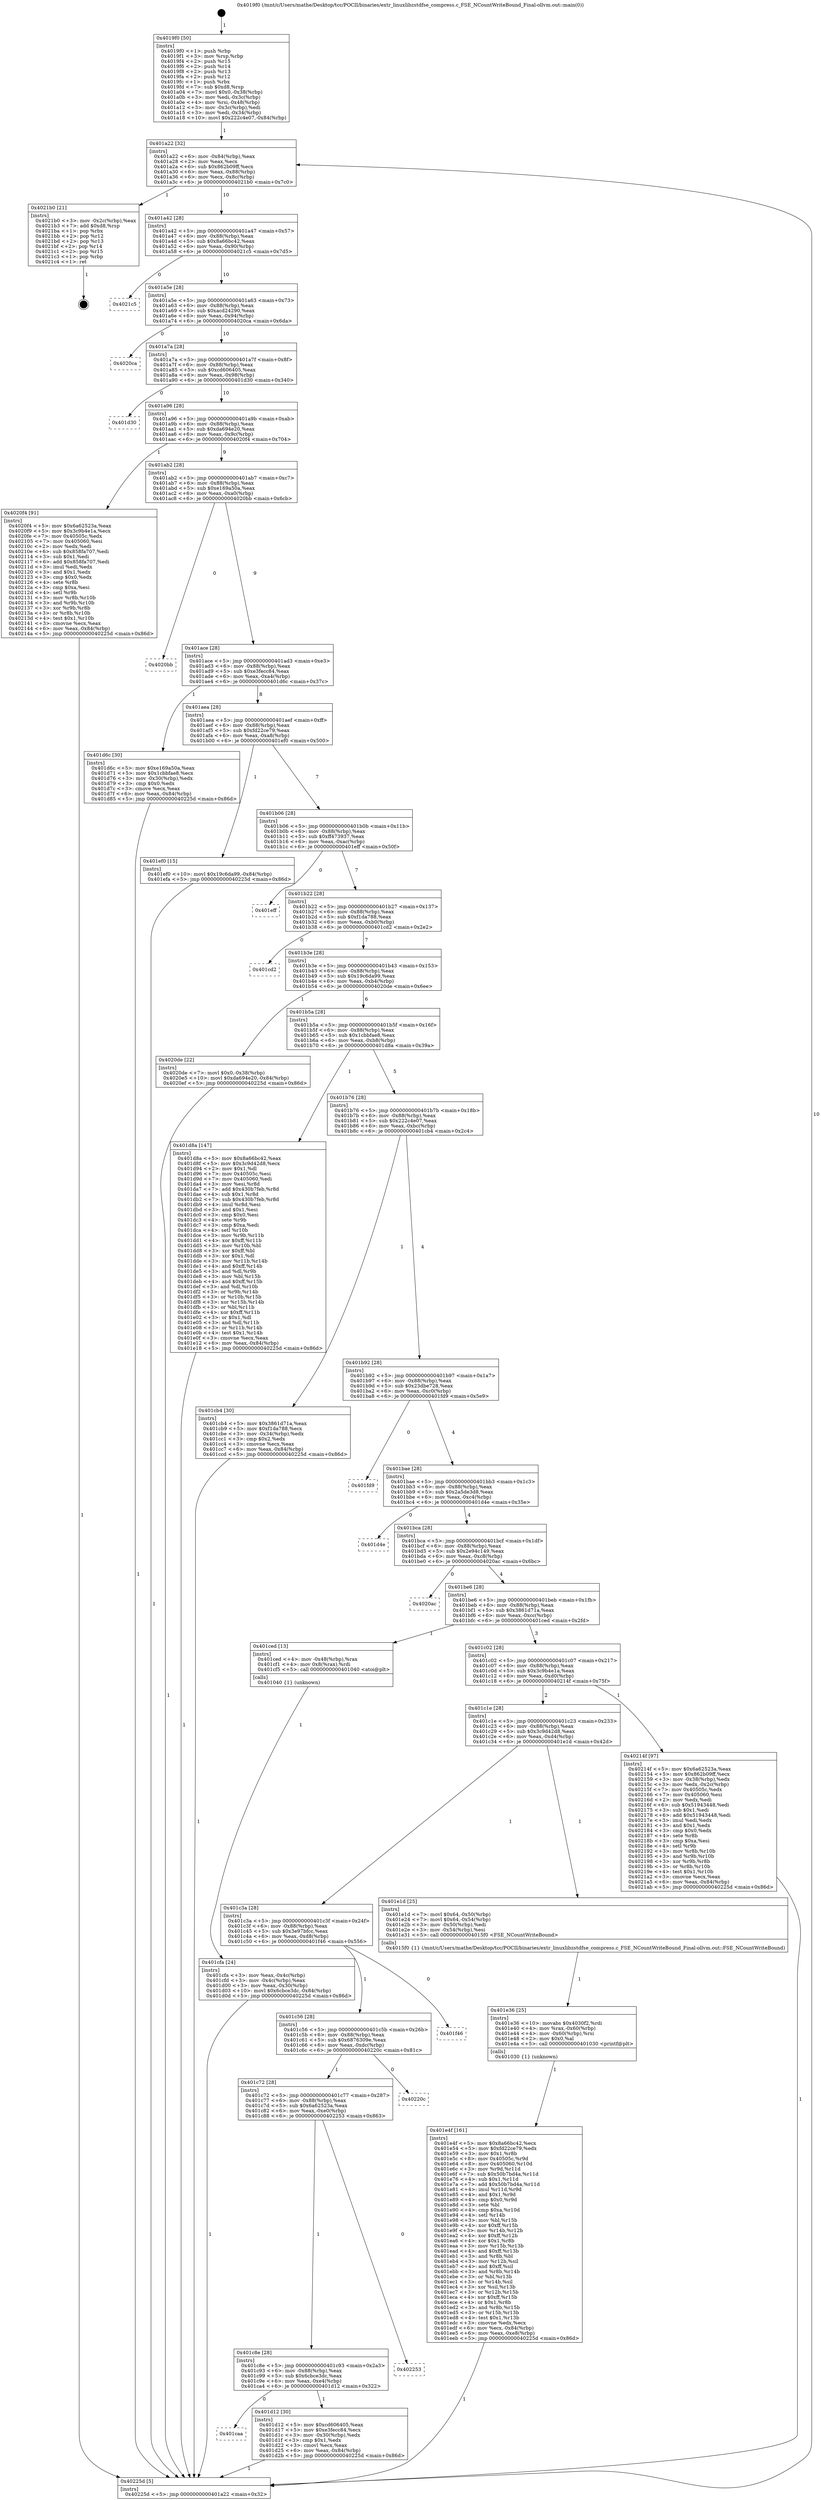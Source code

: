 digraph "0x4019f0" {
  label = "0x4019f0 (/mnt/c/Users/mathe/Desktop/tcc/POCII/binaries/extr_linuxlibzstdfse_compress.c_FSE_NCountWriteBound_Final-ollvm.out::main(0))"
  labelloc = "t"
  node[shape=record]

  Entry [label="",width=0.3,height=0.3,shape=circle,fillcolor=black,style=filled]
  "0x401a22" [label="{
     0x401a22 [32]\l
     | [instrs]\l
     &nbsp;&nbsp;0x401a22 \<+6\>: mov -0x84(%rbp),%eax\l
     &nbsp;&nbsp;0x401a28 \<+2\>: mov %eax,%ecx\l
     &nbsp;&nbsp;0x401a2a \<+6\>: sub $0x862b09ff,%ecx\l
     &nbsp;&nbsp;0x401a30 \<+6\>: mov %eax,-0x88(%rbp)\l
     &nbsp;&nbsp;0x401a36 \<+6\>: mov %ecx,-0x8c(%rbp)\l
     &nbsp;&nbsp;0x401a3c \<+6\>: je 00000000004021b0 \<main+0x7c0\>\l
  }"]
  "0x4021b0" [label="{
     0x4021b0 [21]\l
     | [instrs]\l
     &nbsp;&nbsp;0x4021b0 \<+3\>: mov -0x2c(%rbp),%eax\l
     &nbsp;&nbsp;0x4021b3 \<+7\>: add $0xd8,%rsp\l
     &nbsp;&nbsp;0x4021ba \<+1\>: pop %rbx\l
     &nbsp;&nbsp;0x4021bb \<+2\>: pop %r12\l
     &nbsp;&nbsp;0x4021bd \<+2\>: pop %r13\l
     &nbsp;&nbsp;0x4021bf \<+2\>: pop %r14\l
     &nbsp;&nbsp;0x4021c1 \<+2\>: pop %r15\l
     &nbsp;&nbsp;0x4021c3 \<+1\>: pop %rbp\l
     &nbsp;&nbsp;0x4021c4 \<+1\>: ret\l
  }"]
  "0x401a42" [label="{
     0x401a42 [28]\l
     | [instrs]\l
     &nbsp;&nbsp;0x401a42 \<+5\>: jmp 0000000000401a47 \<main+0x57\>\l
     &nbsp;&nbsp;0x401a47 \<+6\>: mov -0x88(%rbp),%eax\l
     &nbsp;&nbsp;0x401a4d \<+5\>: sub $0x8a66bc42,%eax\l
     &nbsp;&nbsp;0x401a52 \<+6\>: mov %eax,-0x90(%rbp)\l
     &nbsp;&nbsp;0x401a58 \<+6\>: je 00000000004021c5 \<main+0x7d5\>\l
  }"]
  Exit [label="",width=0.3,height=0.3,shape=circle,fillcolor=black,style=filled,peripheries=2]
  "0x4021c5" [label="{
     0x4021c5\l
  }", style=dashed]
  "0x401a5e" [label="{
     0x401a5e [28]\l
     | [instrs]\l
     &nbsp;&nbsp;0x401a5e \<+5\>: jmp 0000000000401a63 \<main+0x73\>\l
     &nbsp;&nbsp;0x401a63 \<+6\>: mov -0x88(%rbp),%eax\l
     &nbsp;&nbsp;0x401a69 \<+5\>: sub $0xacd24290,%eax\l
     &nbsp;&nbsp;0x401a6e \<+6\>: mov %eax,-0x94(%rbp)\l
     &nbsp;&nbsp;0x401a74 \<+6\>: je 00000000004020ca \<main+0x6da\>\l
  }"]
  "0x401e4f" [label="{
     0x401e4f [161]\l
     | [instrs]\l
     &nbsp;&nbsp;0x401e4f \<+5\>: mov $0x8a66bc42,%ecx\l
     &nbsp;&nbsp;0x401e54 \<+5\>: mov $0xfd22ce79,%edx\l
     &nbsp;&nbsp;0x401e59 \<+3\>: mov $0x1,%r8b\l
     &nbsp;&nbsp;0x401e5c \<+8\>: mov 0x40505c,%r9d\l
     &nbsp;&nbsp;0x401e64 \<+8\>: mov 0x405060,%r10d\l
     &nbsp;&nbsp;0x401e6c \<+3\>: mov %r9d,%r11d\l
     &nbsp;&nbsp;0x401e6f \<+7\>: sub $0x50b7bd4a,%r11d\l
     &nbsp;&nbsp;0x401e76 \<+4\>: sub $0x1,%r11d\l
     &nbsp;&nbsp;0x401e7a \<+7\>: add $0x50b7bd4a,%r11d\l
     &nbsp;&nbsp;0x401e81 \<+4\>: imul %r11d,%r9d\l
     &nbsp;&nbsp;0x401e85 \<+4\>: and $0x1,%r9d\l
     &nbsp;&nbsp;0x401e89 \<+4\>: cmp $0x0,%r9d\l
     &nbsp;&nbsp;0x401e8d \<+3\>: sete %bl\l
     &nbsp;&nbsp;0x401e90 \<+4\>: cmp $0xa,%r10d\l
     &nbsp;&nbsp;0x401e94 \<+4\>: setl %r14b\l
     &nbsp;&nbsp;0x401e98 \<+3\>: mov %bl,%r15b\l
     &nbsp;&nbsp;0x401e9b \<+4\>: xor $0xff,%r15b\l
     &nbsp;&nbsp;0x401e9f \<+3\>: mov %r14b,%r12b\l
     &nbsp;&nbsp;0x401ea2 \<+4\>: xor $0xff,%r12b\l
     &nbsp;&nbsp;0x401ea6 \<+4\>: xor $0x1,%r8b\l
     &nbsp;&nbsp;0x401eaa \<+3\>: mov %r15b,%r13b\l
     &nbsp;&nbsp;0x401ead \<+4\>: and $0xff,%r13b\l
     &nbsp;&nbsp;0x401eb1 \<+3\>: and %r8b,%bl\l
     &nbsp;&nbsp;0x401eb4 \<+3\>: mov %r12b,%sil\l
     &nbsp;&nbsp;0x401eb7 \<+4\>: and $0xff,%sil\l
     &nbsp;&nbsp;0x401ebb \<+3\>: and %r8b,%r14b\l
     &nbsp;&nbsp;0x401ebe \<+3\>: or %bl,%r13b\l
     &nbsp;&nbsp;0x401ec1 \<+3\>: or %r14b,%sil\l
     &nbsp;&nbsp;0x401ec4 \<+3\>: xor %sil,%r13b\l
     &nbsp;&nbsp;0x401ec7 \<+3\>: or %r12b,%r15b\l
     &nbsp;&nbsp;0x401eca \<+4\>: xor $0xff,%r15b\l
     &nbsp;&nbsp;0x401ece \<+4\>: or $0x1,%r8b\l
     &nbsp;&nbsp;0x401ed2 \<+3\>: and %r8b,%r15b\l
     &nbsp;&nbsp;0x401ed5 \<+3\>: or %r15b,%r13b\l
     &nbsp;&nbsp;0x401ed8 \<+4\>: test $0x1,%r13b\l
     &nbsp;&nbsp;0x401edc \<+3\>: cmovne %edx,%ecx\l
     &nbsp;&nbsp;0x401edf \<+6\>: mov %ecx,-0x84(%rbp)\l
     &nbsp;&nbsp;0x401ee5 \<+6\>: mov %eax,-0xe8(%rbp)\l
     &nbsp;&nbsp;0x401eeb \<+5\>: jmp 000000000040225d \<main+0x86d\>\l
  }"]
  "0x4020ca" [label="{
     0x4020ca\l
  }", style=dashed]
  "0x401a7a" [label="{
     0x401a7a [28]\l
     | [instrs]\l
     &nbsp;&nbsp;0x401a7a \<+5\>: jmp 0000000000401a7f \<main+0x8f\>\l
     &nbsp;&nbsp;0x401a7f \<+6\>: mov -0x88(%rbp),%eax\l
     &nbsp;&nbsp;0x401a85 \<+5\>: sub $0xcd606405,%eax\l
     &nbsp;&nbsp;0x401a8a \<+6\>: mov %eax,-0x98(%rbp)\l
     &nbsp;&nbsp;0x401a90 \<+6\>: je 0000000000401d30 \<main+0x340\>\l
  }"]
  "0x401e36" [label="{
     0x401e36 [25]\l
     | [instrs]\l
     &nbsp;&nbsp;0x401e36 \<+10\>: movabs $0x4030f2,%rdi\l
     &nbsp;&nbsp;0x401e40 \<+4\>: mov %rax,-0x60(%rbp)\l
     &nbsp;&nbsp;0x401e44 \<+4\>: mov -0x60(%rbp),%rsi\l
     &nbsp;&nbsp;0x401e48 \<+2\>: mov $0x0,%al\l
     &nbsp;&nbsp;0x401e4a \<+5\>: call 0000000000401030 \<printf@plt\>\l
     | [calls]\l
     &nbsp;&nbsp;0x401030 \{1\} (unknown)\l
  }"]
  "0x401d30" [label="{
     0x401d30\l
  }", style=dashed]
  "0x401a96" [label="{
     0x401a96 [28]\l
     | [instrs]\l
     &nbsp;&nbsp;0x401a96 \<+5\>: jmp 0000000000401a9b \<main+0xab\>\l
     &nbsp;&nbsp;0x401a9b \<+6\>: mov -0x88(%rbp),%eax\l
     &nbsp;&nbsp;0x401aa1 \<+5\>: sub $0xda694e20,%eax\l
     &nbsp;&nbsp;0x401aa6 \<+6\>: mov %eax,-0x9c(%rbp)\l
     &nbsp;&nbsp;0x401aac \<+6\>: je 00000000004020f4 \<main+0x704\>\l
  }"]
  "0x401caa" [label="{
     0x401caa\l
  }", style=dashed]
  "0x4020f4" [label="{
     0x4020f4 [91]\l
     | [instrs]\l
     &nbsp;&nbsp;0x4020f4 \<+5\>: mov $0x6a62523a,%eax\l
     &nbsp;&nbsp;0x4020f9 \<+5\>: mov $0x3c9b4e1a,%ecx\l
     &nbsp;&nbsp;0x4020fe \<+7\>: mov 0x40505c,%edx\l
     &nbsp;&nbsp;0x402105 \<+7\>: mov 0x405060,%esi\l
     &nbsp;&nbsp;0x40210c \<+2\>: mov %edx,%edi\l
     &nbsp;&nbsp;0x40210e \<+6\>: sub $0x858fa707,%edi\l
     &nbsp;&nbsp;0x402114 \<+3\>: sub $0x1,%edi\l
     &nbsp;&nbsp;0x402117 \<+6\>: add $0x858fa707,%edi\l
     &nbsp;&nbsp;0x40211d \<+3\>: imul %edi,%edx\l
     &nbsp;&nbsp;0x402120 \<+3\>: and $0x1,%edx\l
     &nbsp;&nbsp;0x402123 \<+3\>: cmp $0x0,%edx\l
     &nbsp;&nbsp;0x402126 \<+4\>: sete %r8b\l
     &nbsp;&nbsp;0x40212a \<+3\>: cmp $0xa,%esi\l
     &nbsp;&nbsp;0x40212d \<+4\>: setl %r9b\l
     &nbsp;&nbsp;0x402131 \<+3\>: mov %r8b,%r10b\l
     &nbsp;&nbsp;0x402134 \<+3\>: and %r9b,%r10b\l
     &nbsp;&nbsp;0x402137 \<+3\>: xor %r9b,%r8b\l
     &nbsp;&nbsp;0x40213a \<+3\>: or %r8b,%r10b\l
     &nbsp;&nbsp;0x40213d \<+4\>: test $0x1,%r10b\l
     &nbsp;&nbsp;0x402141 \<+3\>: cmovne %ecx,%eax\l
     &nbsp;&nbsp;0x402144 \<+6\>: mov %eax,-0x84(%rbp)\l
     &nbsp;&nbsp;0x40214a \<+5\>: jmp 000000000040225d \<main+0x86d\>\l
  }"]
  "0x401ab2" [label="{
     0x401ab2 [28]\l
     | [instrs]\l
     &nbsp;&nbsp;0x401ab2 \<+5\>: jmp 0000000000401ab7 \<main+0xc7\>\l
     &nbsp;&nbsp;0x401ab7 \<+6\>: mov -0x88(%rbp),%eax\l
     &nbsp;&nbsp;0x401abd \<+5\>: sub $0xe169a50a,%eax\l
     &nbsp;&nbsp;0x401ac2 \<+6\>: mov %eax,-0xa0(%rbp)\l
     &nbsp;&nbsp;0x401ac8 \<+6\>: je 00000000004020bb \<main+0x6cb\>\l
  }"]
  "0x401d12" [label="{
     0x401d12 [30]\l
     | [instrs]\l
     &nbsp;&nbsp;0x401d12 \<+5\>: mov $0xcd606405,%eax\l
     &nbsp;&nbsp;0x401d17 \<+5\>: mov $0xe3fecc84,%ecx\l
     &nbsp;&nbsp;0x401d1c \<+3\>: mov -0x30(%rbp),%edx\l
     &nbsp;&nbsp;0x401d1f \<+3\>: cmp $0x1,%edx\l
     &nbsp;&nbsp;0x401d22 \<+3\>: cmovl %ecx,%eax\l
     &nbsp;&nbsp;0x401d25 \<+6\>: mov %eax,-0x84(%rbp)\l
     &nbsp;&nbsp;0x401d2b \<+5\>: jmp 000000000040225d \<main+0x86d\>\l
  }"]
  "0x4020bb" [label="{
     0x4020bb\l
  }", style=dashed]
  "0x401ace" [label="{
     0x401ace [28]\l
     | [instrs]\l
     &nbsp;&nbsp;0x401ace \<+5\>: jmp 0000000000401ad3 \<main+0xe3\>\l
     &nbsp;&nbsp;0x401ad3 \<+6\>: mov -0x88(%rbp),%eax\l
     &nbsp;&nbsp;0x401ad9 \<+5\>: sub $0xe3fecc84,%eax\l
     &nbsp;&nbsp;0x401ade \<+6\>: mov %eax,-0xa4(%rbp)\l
     &nbsp;&nbsp;0x401ae4 \<+6\>: je 0000000000401d6c \<main+0x37c\>\l
  }"]
  "0x401c8e" [label="{
     0x401c8e [28]\l
     | [instrs]\l
     &nbsp;&nbsp;0x401c8e \<+5\>: jmp 0000000000401c93 \<main+0x2a3\>\l
     &nbsp;&nbsp;0x401c93 \<+6\>: mov -0x88(%rbp),%eax\l
     &nbsp;&nbsp;0x401c99 \<+5\>: sub $0x6cbce3dc,%eax\l
     &nbsp;&nbsp;0x401c9e \<+6\>: mov %eax,-0xe4(%rbp)\l
     &nbsp;&nbsp;0x401ca4 \<+6\>: je 0000000000401d12 \<main+0x322\>\l
  }"]
  "0x401d6c" [label="{
     0x401d6c [30]\l
     | [instrs]\l
     &nbsp;&nbsp;0x401d6c \<+5\>: mov $0xe169a50a,%eax\l
     &nbsp;&nbsp;0x401d71 \<+5\>: mov $0x1cbbfae8,%ecx\l
     &nbsp;&nbsp;0x401d76 \<+3\>: mov -0x30(%rbp),%edx\l
     &nbsp;&nbsp;0x401d79 \<+3\>: cmp $0x0,%edx\l
     &nbsp;&nbsp;0x401d7c \<+3\>: cmove %ecx,%eax\l
     &nbsp;&nbsp;0x401d7f \<+6\>: mov %eax,-0x84(%rbp)\l
     &nbsp;&nbsp;0x401d85 \<+5\>: jmp 000000000040225d \<main+0x86d\>\l
  }"]
  "0x401aea" [label="{
     0x401aea [28]\l
     | [instrs]\l
     &nbsp;&nbsp;0x401aea \<+5\>: jmp 0000000000401aef \<main+0xff\>\l
     &nbsp;&nbsp;0x401aef \<+6\>: mov -0x88(%rbp),%eax\l
     &nbsp;&nbsp;0x401af5 \<+5\>: sub $0xfd22ce79,%eax\l
     &nbsp;&nbsp;0x401afa \<+6\>: mov %eax,-0xa8(%rbp)\l
     &nbsp;&nbsp;0x401b00 \<+6\>: je 0000000000401ef0 \<main+0x500\>\l
  }"]
  "0x402253" [label="{
     0x402253\l
  }", style=dashed]
  "0x401ef0" [label="{
     0x401ef0 [15]\l
     | [instrs]\l
     &nbsp;&nbsp;0x401ef0 \<+10\>: movl $0x19c6da99,-0x84(%rbp)\l
     &nbsp;&nbsp;0x401efa \<+5\>: jmp 000000000040225d \<main+0x86d\>\l
  }"]
  "0x401b06" [label="{
     0x401b06 [28]\l
     | [instrs]\l
     &nbsp;&nbsp;0x401b06 \<+5\>: jmp 0000000000401b0b \<main+0x11b\>\l
     &nbsp;&nbsp;0x401b0b \<+6\>: mov -0x88(%rbp),%eax\l
     &nbsp;&nbsp;0x401b11 \<+5\>: sub $0xff473937,%eax\l
     &nbsp;&nbsp;0x401b16 \<+6\>: mov %eax,-0xac(%rbp)\l
     &nbsp;&nbsp;0x401b1c \<+6\>: je 0000000000401eff \<main+0x50f\>\l
  }"]
  "0x401c72" [label="{
     0x401c72 [28]\l
     | [instrs]\l
     &nbsp;&nbsp;0x401c72 \<+5\>: jmp 0000000000401c77 \<main+0x287\>\l
     &nbsp;&nbsp;0x401c77 \<+6\>: mov -0x88(%rbp),%eax\l
     &nbsp;&nbsp;0x401c7d \<+5\>: sub $0x6a62523a,%eax\l
     &nbsp;&nbsp;0x401c82 \<+6\>: mov %eax,-0xe0(%rbp)\l
     &nbsp;&nbsp;0x401c88 \<+6\>: je 0000000000402253 \<main+0x863\>\l
  }"]
  "0x401eff" [label="{
     0x401eff\l
  }", style=dashed]
  "0x401b22" [label="{
     0x401b22 [28]\l
     | [instrs]\l
     &nbsp;&nbsp;0x401b22 \<+5\>: jmp 0000000000401b27 \<main+0x137\>\l
     &nbsp;&nbsp;0x401b27 \<+6\>: mov -0x88(%rbp),%eax\l
     &nbsp;&nbsp;0x401b2d \<+5\>: sub $0xf1da788,%eax\l
     &nbsp;&nbsp;0x401b32 \<+6\>: mov %eax,-0xb0(%rbp)\l
     &nbsp;&nbsp;0x401b38 \<+6\>: je 0000000000401cd2 \<main+0x2e2\>\l
  }"]
  "0x40220c" [label="{
     0x40220c\l
  }", style=dashed]
  "0x401cd2" [label="{
     0x401cd2\l
  }", style=dashed]
  "0x401b3e" [label="{
     0x401b3e [28]\l
     | [instrs]\l
     &nbsp;&nbsp;0x401b3e \<+5\>: jmp 0000000000401b43 \<main+0x153\>\l
     &nbsp;&nbsp;0x401b43 \<+6\>: mov -0x88(%rbp),%eax\l
     &nbsp;&nbsp;0x401b49 \<+5\>: sub $0x19c6da99,%eax\l
     &nbsp;&nbsp;0x401b4e \<+6\>: mov %eax,-0xb4(%rbp)\l
     &nbsp;&nbsp;0x401b54 \<+6\>: je 00000000004020de \<main+0x6ee\>\l
  }"]
  "0x401c56" [label="{
     0x401c56 [28]\l
     | [instrs]\l
     &nbsp;&nbsp;0x401c56 \<+5\>: jmp 0000000000401c5b \<main+0x26b\>\l
     &nbsp;&nbsp;0x401c5b \<+6\>: mov -0x88(%rbp),%eax\l
     &nbsp;&nbsp;0x401c61 \<+5\>: sub $0x6876309e,%eax\l
     &nbsp;&nbsp;0x401c66 \<+6\>: mov %eax,-0xdc(%rbp)\l
     &nbsp;&nbsp;0x401c6c \<+6\>: je 000000000040220c \<main+0x81c\>\l
  }"]
  "0x4020de" [label="{
     0x4020de [22]\l
     | [instrs]\l
     &nbsp;&nbsp;0x4020de \<+7\>: movl $0x0,-0x38(%rbp)\l
     &nbsp;&nbsp;0x4020e5 \<+10\>: movl $0xda694e20,-0x84(%rbp)\l
     &nbsp;&nbsp;0x4020ef \<+5\>: jmp 000000000040225d \<main+0x86d\>\l
  }"]
  "0x401b5a" [label="{
     0x401b5a [28]\l
     | [instrs]\l
     &nbsp;&nbsp;0x401b5a \<+5\>: jmp 0000000000401b5f \<main+0x16f\>\l
     &nbsp;&nbsp;0x401b5f \<+6\>: mov -0x88(%rbp),%eax\l
     &nbsp;&nbsp;0x401b65 \<+5\>: sub $0x1cbbfae8,%eax\l
     &nbsp;&nbsp;0x401b6a \<+6\>: mov %eax,-0xb8(%rbp)\l
     &nbsp;&nbsp;0x401b70 \<+6\>: je 0000000000401d8a \<main+0x39a\>\l
  }"]
  "0x401f46" [label="{
     0x401f46\l
  }", style=dashed]
  "0x401d8a" [label="{
     0x401d8a [147]\l
     | [instrs]\l
     &nbsp;&nbsp;0x401d8a \<+5\>: mov $0x8a66bc42,%eax\l
     &nbsp;&nbsp;0x401d8f \<+5\>: mov $0x3c9d42d8,%ecx\l
     &nbsp;&nbsp;0x401d94 \<+2\>: mov $0x1,%dl\l
     &nbsp;&nbsp;0x401d96 \<+7\>: mov 0x40505c,%esi\l
     &nbsp;&nbsp;0x401d9d \<+7\>: mov 0x405060,%edi\l
     &nbsp;&nbsp;0x401da4 \<+3\>: mov %esi,%r8d\l
     &nbsp;&nbsp;0x401da7 \<+7\>: add $0x430b7feb,%r8d\l
     &nbsp;&nbsp;0x401dae \<+4\>: sub $0x1,%r8d\l
     &nbsp;&nbsp;0x401db2 \<+7\>: sub $0x430b7feb,%r8d\l
     &nbsp;&nbsp;0x401db9 \<+4\>: imul %r8d,%esi\l
     &nbsp;&nbsp;0x401dbd \<+3\>: and $0x1,%esi\l
     &nbsp;&nbsp;0x401dc0 \<+3\>: cmp $0x0,%esi\l
     &nbsp;&nbsp;0x401dc3 \<+4\>: sete %r9b\l
     &nbsp;&nbsp;0x401dc7 \<+3\>: cmp $0xa,%edi\l
     &nbsp;&nbsp;0x401dca \<+4\>: setl %r10b\l
     &nbsp;&nbsp;0x401dce \<+3\>: mov %r9b,%r11b\l
     &nbsp;&nbsp;0x401dd1 \<+4\>: xor $0xff,%r11b\l
     &nbsp;&nbsp;0x401dd5 \<+3\>: mov %r10b,%bl\l
     &nbsp;&nbsp;0x401dd8 \<+3\>: xor $0xff,%bl\l
     &nbsp;&nbsp;0x401ddb \<+3\>: xor $0x1,%dl\l
     &nbsp;&nbsp;0x401dde \<+3\>: mov %r11b,%r14b\l
     &nbsp;&nbsp;0x401de1 \<+4\>: and $0xff,%r14b\l
     &nbsp;&nbsp;0x401de5 \<+3\>: and %dl,%r9b\l
     &nbsp;&nbsp;0x401de8 \<+3\>: mov %bl,%r15b\l
     &nbsp;&nbsp;0x401deb \<+4\>: and $0xff,%r15b\l
     &nbsp;&nbsp;0x401def \<+3\>: and %dl,%r10b\l
     &nbsp;&nbsp;0x401df2 \<+3\>: or %r9b,%r14b\l
     &nbsp;&nbsp;0x401df5 \<+3\>: or %r10b,%r15b\l
     &nbsp;&nbsp;0x401df8 \<+3\>: xor %r15b,%r14b\l
     &nbsp;&nbsp;0x401dfb \<+3\>: or %bl,%r11b\l
     &nbsp;&nbsp;0x401dfe \<+4\>: xor $0xff,%r11b\l
     &nbsp;&nbsp;0x401e02 \<+3\>: or $0x1,%dl\l
     &nbsp;&nbsp;0x401e05 \<+3\>: and %dl,%r11b\l
     &nbsp;&nbsp;0x401e08 \<+3\>: or %r11b,%r14b\l
     &nbsp;&nbsp;0x401e0b \<+4\>: test $0x1,%r14b\l
     &nbsp;&nbsp;0x401e0f \<+3\>: cmovne %ecx,%eax\l
     &nbsp;&nbsp;0x401e12 \<+6\>: mov %eax,-0x84(%rbp)\l
     &nbsp;&nbsp;0x401e18 \<+5\>: jmp 000000000040225d \<main+0x86d\>\l
  }"]
  "0x401b76" [label="{
     0x401b76 [28]\l
     | [instrs]\l
     &nbsp;&nbsp;0x401b76 \<+5\>: jmp 0000000000401b7b \<main+0x18b\>\l
     &nbsp;&nbsp;0x401b7b \<+6\>: mov -0x88(%rbp),%eax\l
     &nbsp;&nbsp;0x401b81 \<+5\>: sub $0x222c4e07,%eax\l
     &nbsp;&nbsp;0x401b86 \<+6\>: mov %eax,-0xbc(%rbp)\l
     &nbsp;&nbsp;0x401b8c \<+6\>: je 0000000000401cb4 \<main+0x2c4\>\l
  }"]
  "0x401c3a" [label="{
     0x401c3a [28]\l
     | [instrs]\l
     &nbsp;&nbsp;0x401c3a \<+5\>: jmp 0000000000401c3f \<main+0x24f\>\l
     &nbsp;&nbsp;0x401c3f \<+6\>: mov -0x88(%rbp),%eax\l
     &nbsp;&nbsp;0x401c45 \<+5\>: sub $0x3e97bfcc,%eax\l
     &nbsp;&nbsp;0x401c4a \<+6\>: mov %eax,-0xd8(%rbp)\l
     &nbsp;&nbsp;0x401c50 \<+6\>: je 0000000000401f46 \<main+0x556\>\l
  }"]
  "0x401cb4" [label="{
     0x401cb4 [30]\l
     | [instrs]\l
     &nbsp;&nbsp;0x401cb4 \<+5\>: mov $0x3861d71a,%eax\l
     &nbsp;&nbsp;0x401cb9 \<+5\>: mov $0xf1da788,%ecx\l
     &nbsp;&nbsp;0x401cbe \<+3\>: mov -0x34(%rbp),%edx\l
     &nbsp;&nbsp;0x401cc1 \<+3\>: cmp $0x2,%edx\l
     &nbsp;&nbsp;0x401cc4 \<+3\>: cmovne %ecx,%eax\l
     &nbsp;&nbsp;0x401cc7 \<+6\>: mov %eax,-0x84(%rbp)\l
     &nbsp;&nbsp;0x401ccd \<+5\>: jmp 000000000040225d \<main+0x86d\>\l
  }"]
  "0x401b92" [label="{
     0x401b92 [28]\l
     | [instrs]\l
     &nbsp;&nbsp;0x401b92 \<+5\>: jmp 0000000000401b97 \<main+0x1a7\>\l
     &nbsp;&nbsp;0x401b97 \<+6\>: mov -0x88(%rbp),%eax\l
     &nbsp;&nbsp;0x401b9d \<+5\>: sub $0x23dbe728,%eax\l
     &nbsp;&nbsp;0x401ba2 \<+6\>: mov %eax,-0xc0(%rbp)\l
     &nbsp;&nbsp;0x401ba8 \<+6\>: je 0000000000401fd9 \<main+0x5e9\>\l
  }"]
  "0x40225d" [label="{
     0x40225d [5]\l
     | [instrs]\l
     &nbsp;&nbsp;0x40225d \<+5\>: jmp 0000000000401a22 \<main+0x32\>\l
  }"]
  "0x4019f0" [label="{
     0x4019f0 [50]\l
     | [instrs]\l
     &nbsp;&nbsp;0x4019f0 \<+1\>: push %rbp\l
     &nbsp;&nbsp;0x4019f1 \<+3\>: mov %rsp,%rbp\l
     &nbsp;&nbsp;0x4019f4 \<+2\>: push %r15\l
     &nbsp;&nbsp;0x4019f6 \<+2\>: push %r14\l
     &nbsp;&nbsp;0x4019f8 \<+2\>: push %r13\l
     &nbsp;&nbsp;0x4019fa \<+2\>: push %r12\l
     &nbsp;&nbsp;0x4019fc \<+1\>: push %rbx\l
     &nbsp;&nbsp;0x4019fd \<+7\>: sub $0xd8,%rsp\l
     &nbsp;&nbsp;0x401a04 \<+7\>: movl $0x0,-0x38(%rbp)\l
     &nbsp;&nbsp;0x401a0b \<+3\>: mov %edi,-0x3c(%rbp)\l
     &nbsp;&nbsp;0x401a0e \<+4\>: mov %rsi,-0x48(%rbp)\l
     &nbsp;&nbsp;0x401a12 \<+3\>: mov -0x3c(%rbp),%edi\l
     &nbsp;&nbsp;0x401a15 \<+3\>: mov %edi,-0x34(%rbp)\l
     &nbsp;&nbsp;0x401a18 \<+10\>: movl $0x222c4e07,-0x84(%rbp)\l
  }"]
  "0x401e1d" [label="{
     0x401e1d [25]\l
     | [instrs]\l
     &nbsp;&nbsp;0x401e1d \<+7\>: movl $0x64,-0x50(%rbp)\l
     &nbsp;&nbsp;0x401e24 \<+7\>: movl $0x64,-0x54(%rbp)\l
     &nbsp;&nbsp;0x401e2b \<+3\>: mov -0x50(%rbp),%edi\l
     &nbsp;&nbsp;0x401e2e \<+3\>: mov -0x54(%rbp),%esi\l
     &nbsp;&nbsp;0x401e31 \<+5\>: call 00000000004015f0 \<FSE_NCountWriteBound\>\l
     | [calls]\l
     &nbsp;&nbsp;0x4015f0 \{1\} (/mnt/c/Users/mathe/Desktop/tcc/POCII/binaries/extr_linuxlibzstdfse_compress.c_FSE_NCountWriteBound_Final-ollvm.out::FSE_NCountWriteBound)\l
  }"]
  "0x401fd9" [label="{
     0x401fd9\l
  }", style=dashed]
  "0x401bae" [label="{
     0x401bae [28]\l
     | [instrs]\l
     &nbsp;&nbsp;0x401bae \<+5\>: jmp 0000000000401bb3 \<main+0x1c3\>\l
     &nbsp;&nbsp;0x401bb3 \<+6\>: mov -0x88(%rbp),%eax\l
     &nbsp;&nbsp;0x401bb9 \<+5\>: sub $0x2a5de3d8,%eax\l
     &nbsp;&nbsp;0x401bbe \<+6\>: mov %eax,-0xc4(%rbp)\l
     &nbsp;&nbsp;0x401bc4 \<+6\>: je 0000000000401d4e \<main+0x35e\>\l
  }"]
  "0x401c1e" [label="{
     0x401c1e [28]\l
     | [instrs]\l
     &nbsp;&nbsp;0x401c1e \<+5\>: jmp 0000000000401c23 \<main+0x233\>\l
     &nbsp;&nbsp;0x401c23 \<+6\>: mov -0x88(%rbp),%eax\l
     &nbsp;&nbsp;0x401c29 \<+5\>: sub $0x3c9d42d8,%eax\l
     &nbsp;&nbsp;0x401c2e \<+6\>: mov %eax,-0xd4(%rbp)\l
     &nbsp;&nbsp;0x401c34 \<+6\>: je 0000000000401e1d \<main+0x42d\>\l
  }"]
  "0x401d4e" [label="{
     0x401d4e\l
  }", style=dashed]
  "0x401bca" [label="{
     0x401bca [28]\l
     | [instrs]\l
     &nbsp;&nbsp;0x401bca \<+5\>: jmp 0000000000401bcf \<main+0x1df\>\l
     &nbsp;&nbsp;0x401bcf \<+6\>: mov -0x88(%rbp),%eax\l
     &nbsp;&nbsp;0x401bd5 \<+5\>: sub $0x2e94c149,%eax\l
     &nbsp;&nbsp;0x401bda \<+6\>: mov %eax,-0xc8(%rbp)\l
     &nbsp;&nbsp;0x401be0 \<+6\>: je 00000000004020ac \<main+0x6bc\>\l
  }"]
  "0x40214f" [label="{
     0x40214f [97]\l
     | [instrs]\l
     &nbsp;&nbsp;0x40214f \<+5\>: mov $0x6a62523a,%eax\l
     &nbsp;&nbsp;0x402154 \<+5\>: mov $0x862b09ff,%ecx\l
     &nbsp;&nbsp;0x402159 \<+3\>: mov -0x38(%rbp),%edx\l
     &nbsp;&nbsp;0x40215c \<+3\>: mov %edx,-0x2c(%rbp)\l
     &nbsp;&nbsp;0x40215f \<+7\>: mov 0x40505c,%edx\l
     &nbsp;&nbsp;0x402166 \<+7\>: mov 0x405060,%esi\l
     &nbsp;&nbsp;0x40216d \<+2\>: mov %edx,%edi\l
     &nbsp;&nbsp;0x40216f \<+6\>: sub $0x51943448,%edi\l
     &nbsp;&nbsp;0x402175 \<+3\>: sub $0x1,%edi\l
     &nbsp;&nbsp;0x402178 \<+6\>: add $0x51943448,%edi\l
     &nbsp;&nbsp;0x40217e \<+3\>: imul %edi,%edx\l
     &nbsp;&nbsp;0x402181 \<+3\>: and $0x1,%edx\l
     &nbsp;&nbsp;0x402184 \<+3\>: cmp $0x0,%edx\l
     &nbsp;&nbsp;0x402187 \<+4\>: sete %r8b\l
     &nbsp;&nbsp;0x40218b \<+3\>: cmp $0xa,%esi\l
     &nbsp;&nbsp;0x40218e \<+4\>: setl %r9b\l
     &nbsp;&nbsp;0x402192 \<+3\>: mov %r8b,%r10b\l
     &nbsp;&nbsp;0x402195 \<+3\>: and %r9b,%r10b\l
     &nbsp;&nbsp;0x402198 \<+3\>: xor %r9b,%r8b\l
     &nbsp;&nbsp;0x40219b \<+3\>: or %r8b,%r10b\l
     &nbsp;&nbsp;0x40219e \<+4\>: test $0x1,%r10b\l
     &nbsp;&nbsp;0x4021a2 \<+3\>: cmovne %ecx,%eax\l
     &nbsp;&nbsp;0x4021a5 \<+6\>: mov %eax,-0x84(%rbp)\l
     &nbsp;&nbsp;0x4021ab \<+5\>: jmp 000000000040225d \<main+0x86d\>\l
  }"]
  "0x4020ac" [label="{
     0x4020ac\l
  }", style=dashed]
  "0x401be6" [label="{
     0x401be6 [28]\l
     | [instrs]\l
     &nbsp;&nbsp;0x401be6 \<+5\>: jmp 0000000000401beb \<main+0x1fb\>\l
     &nbsp;&nbsp;0x401beb \<+6\>: mov -0x88(%rbp),%eax\l
     &nbsp;&nbsp;0x401bf1 \<+5\>: sub $0x3861d71a,%eax\l
     &nbsp;&nbsp;0x401bf6 \<+6\>: mov %eax,-0xcc(%rbp)\l
     &nbsp;&nbsp;0x401bfc \<+6\>: je 0000000000401ced \<main+0x2fd\>\l
  }"]
  "0x401cfa" [label="{
     0x401cfa [24]\l
     | [instrs]\l
     &nbsp;&nbsp;0x401cfa \<+3\>: mov %eax,-0x4c(%rbp)\l
     &nbsp;&nbsp;0x401cfd \<+3\>: mov -0x4c(%rbp),%eax\l
     &nbsp;&nbsp;0x401d00 \<+3\>: mov %eax,-0x30(%rbp)\l
     &nbsp;&nbsp;0x401d03 \<+10\>: movl $0x6cbce3dc,-0x84(%rbp)\l
     &nbsp;&nbsp;0x401d0d \<+5\>: jmp 000000000040225d \<main+0x86d\>\l
  }"]
  "0x401ced" [label="{
     0x401ced [13]\l
     | [instrs]\l
     &nbsp;&nbsp;0x401ced \<+4\>: mov -0x48(%rbp),%rax\l
     &nbsp;&nbsp;0x401cf1 \<+4\>: mov 0x8(%rax),%rdi\l
     &nbsp;&nbsp;0x401cf5 \<+5\>: call 0000000000401040 \<atoi@plt\>\l
     | [calls]\l
     &nbsp;&nbsp;0x401040 \{1\} (unknown)\l
  }"]
  "0x401c02" [label="{
     0x401c02 [28]\l
     | [instrs]\l
     &nbsp;&nbsp;0x401c02 \<+5\>: jmp 0000000000401c07 \<main+0x217\>\l
     &nbsp;&nbsp;0x401c07 \<+6\>: mov -0x88(%rbp),%eax\l
     &nbsp;&nbsp;0x401c0d \<+5\>: sub $0x3c9b4e1a,%eax\l
     &nbsp;&nbsp;0x401c12 \<+6\>: mov %eax,-0xd0(%rbp)\l
     &nbsp;&nbsp;0x401c18 \<+6\>: je 000000000040214f \<main+0x75f\>\l
  }"]
  Entry -> "0x4019f0" [label=" 1"]
  "0x401a22" -> "0x4021b0" [label=" 1"]
  "0x401a22" -> "0x401a42" [label=" 10"]
  "0x4021b0" -> Exit [label=" 1"]
  "0x401a42" -> "0x4021c5" [label=" 0"]
  "0x401a42" -> "0x401a5e" [label=" 10"]
  "0x40214f" -> "0x40225d" [label=" 1"]
  "0x401a5e" -> "0x4020ca" [label=" 0"]
  "0x401a5e" -> "0x401a7a" [label=" 10"]
  "0x4020f4" -> "0x40225d" [label=" 1"]
  "0x401a7a" -> "0x401d30" [label=" 0"]
  "0x401a7a" -> "0x401a96" [label=" 10"]
  "0x4020de" -> "0x40225d" [label=" 1"]
  "0x401a96" -> "0x4020f4" [label=" 1"]
  "0x401a96" -> "0x401ab2" [label=" 9"]
  "0x401ef0" -> "0x40225d" [label=" 1"]
  "0x401ab2" -> "0x4020bb" [label=" 0"]
  "0x401ab2" -> "0x401ace" [label=" 9"]
  "0x401e4f" -> "0x40225d" [label=" 1"]
  "0x401ace" -> "0x401d6c" [label=" 1"]
  "0x401ace" -> "0x401aea" [label=" 8"]
  "0x401e1d" -> "0x401e36" [label=" 1"]
  "0x401aea" -> "0x401ef0" [label=" 1"]
  "0x401aea" -> "0x401b06" [label=" 7"]
  "0x401d8a" -> "0x40225d" [label=" 1"]
  "0x401b06" -> "0x401eff" [label=" 0"]
  "0x401b06" -> "0x401b22" [label=" 7"]
  "0x401d12" -> "0x40225d" [label=" 1"]
  "0x401b22" -> "0x401cd2" [label=" 0"]
  "0x401b22" -> "0x401b3e" [label=" 7"]
  "0x401c8e" -> "0x401caa" [label=" 0"]
  "0x401b3e" -> "0x4020de" [label=" 1"]
  "0x401b3e" -> "0x401b5a" [label=" 6"]
  "0x401e36" -> "0x401e4f" [label=" 1"]
  "0x401b5a" -> "0x401d8a" [label=" 1"]
  "0x401b5a" -> "0x401b76" [label=" 5"]
  "0x401c72" -> "0x401c8e" [label=" 1"]
  "0x401b76" -> "0x401cb4" [label=" 1"]
  "0x401b76" -> "0x401b92" [label=" 4"]
  "0x401cb4" -> "0x40225d" [label=" 1"]
  "0x4019f0" -> "0x401a22" [label=" 1"]
  "0x40225d" -> "0x401a22" [label=" 10"]
  "0x401d6c" -> "0x40225d" [label=" 1"]
  "0x401b92" -> "0x401fd9" [label=" 0"]
  "0x401b92" -> "0x401bae" [label=" 4"]
  "0x401c56" -> "0x401c72" [label=" 1"]
  "0x401bae" -> "0x401d4e" [label=" 0"]
  "0x401bae" -> "0x401bca" [label=" 4"]
  "0x401c8e" -> "0x401d12" [label=" 1"]
  "0x401bca" -> "0x4020ac" [label=" 0"]
  "0x401bca" -> "0x401be6" [label=" 4"]
  "0x401c3a" -> "0x401c56" [label=" 1"]
  "0x401be6" -> "0x401ced" [label=" 1"]
  "0x401be6" -> "0x401c02" [label=" 3"]
  "0x401ced" -> "0x401cfa" [label=" 1"]
  "0x401cfa" -> "0x40225d" [label=" 1"]
  "0x401c3a" -> "0x401f46" [label=" 0"]
  "0x401c02" -> "0x40214f" [label=" 1"]
  "0x401c02" -> "0x401c1e" [label=" 2"]
  "0x401c56" -> "0x40220c" [label=" 0"]
  "0x401c1e" -> "0x401e1d" [label=" 1"]
  "0x401c1e" -> "0x401c3a" [label=" 1"]
  "0x401c72" -> "0x402253" [label=" 0"]
}
